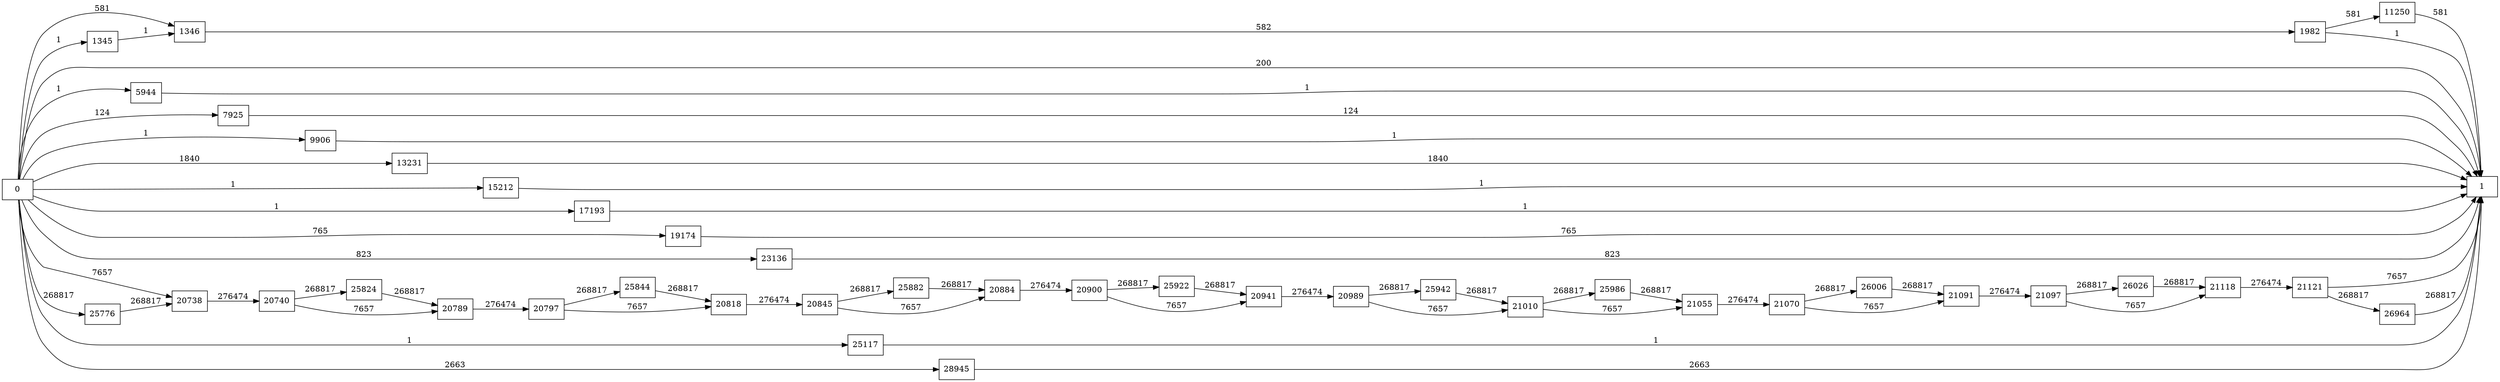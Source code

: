 digraph {
	graph [rankdir=LR]
	node [shape=rectangle]
	1345 -> 1346 [label=1]
	1346 -> 1982 [label=582]
	1982 -> 1 [label=1]
	1982 -> 11250 [label=581]
	5944 -> 1 [label=1]
	7925 -> 1 [label=124]
	9906 -> 1 [label=1]
	11250 -> 1 [label=581]
	13231 -> 1 [label=1840]
	15212 -> 1 [label=1]
	17193 -> 1 [label=1]
	19174 -> 1 [label=765]
	20738 -> 20740 [label=276474]
	20740 -> 20789 [label=7657]
	20740 -> 25824 [label=268817]
	20789 -> 20797 [label=276474]
	20797 -> 20818 [label=7657]
	20797 -> 25844 [label=268817]
	20818 -> 20845 [label=276474]
	20845 -> 20884 [label=7657]
	20845 -> 25882 [label=268817]
	20884 -> 20900 [label=276474]
	20900 -> 20941 [label=7657]
	20900 -> 25922 [label=268817]
	20941 -> 20989 [label=276474]
	20989 -> 21010 [label=7657]
	20989 -> 25942 [label=268817]
	21010 -> 21055 [label=7657]
	21010 -> 25986 [label=268817]
	21055 -> 21070 [label=276474]
	21070 -> 21091 [label=7657]
	21070 -> 26006 [label=268817]
	21091 -> 21097 [label=276474]
	21097 -> 21118 [label=7657]
	21097 -> 26026 [label=268817]
	21118 -> 21121 [label=276474]
	21121 -> 1 [label=7657]
	21121 -> 26964 [label=268817]
	23136 -> 1 [label=823]
	25117 -> 1 [label=1]
	25776 -> 20738 [label=268817]
	25824 -> 20789 [label=268817]
	25844 -> 20818 [label=268817]
	25882 -> 20884 [label=268817]
	25922 -> 20941 [label=268817]
	25942 -> 21010 [label=268817]
	25986 -> 21055 [label=268817]
	26006 -> 21091 [label=268817]
	26026 -> 21118 [label=268817]
	26964 -> 1 [label=268817]
	28945 -> 1 [label=2663]
	0 -> 1346 [label=581]
	0 -> 1345 [label=1]
	0 -> 1 [label=200]
	0 -> 5944 [label=1]
	0 -> 7925 [label=124]
	0 -> 9906 [label=1]
	0 -> 13231 [label=1840]
	0 -> 15212 [label=1]
	0 -> 17193 [label=1]
	0 -> 19174 [label=765]
	0 -> 20738 [label=7657]
	0 -> 23136 [label=823]
	0 -> 25117 [label=1]
	0 -> 25776 [label=268817]
	0 -> 28945 [label=2663]
}
